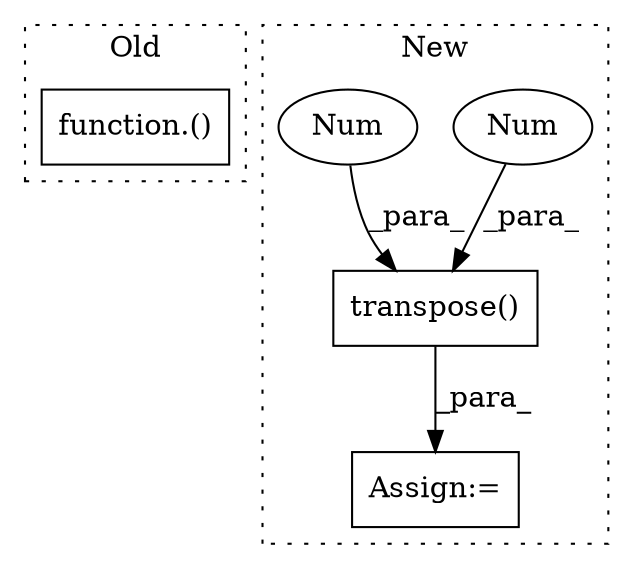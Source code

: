 digraph G {
subgraph cluster0 {
1 [label="function.()" a="75" s="2026,2086" l="22,1" shape="box"];
label = "Old";
style="dotted";
}
subgraph cluster1 {
2 [label="transpose()" a="75" s="2291,2322" l="27,1" shape="box"];
3 [label="Assign:=" a="68" s="2432" l="3" shape="box"];
4 [label="Num" a="76" s="2318" l="1" shape="ellipse"];
5 [label="Num" a="76" s="2321" l="1" shape="ellipse"];
label = "New";
style="dotted";
}
2 -> 3 [label="_para_"];
4 -> 2 [label="_para_"];
5 -> 2 [label="_para_"];
}